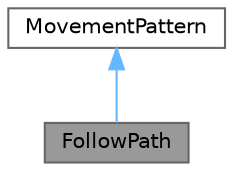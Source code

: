 digraph "FollowPath"
{
 // LATEX_PDF_SIZE
  bgcolor="transparent";
  edge [fontname=Helvetica,fontsize=10,labelfontname=Helvetica,labelfontsize=10];
  node [fontname=Helvetica,fontsize=10,shape=box,height=0.2,width=0.4];
  Node1 [id="Node000001",label="FollowPath",height=0.2,width=0.4,color="gray40", fillcolor="grey60", style="filled", fontcolor="black",tooltip="Utilizes PathCreator tool created by Sebastian Lague. Traces a path and moves along it."];
  Node2 -> Node1 [id="edge1_Node000001_Node000002",dir="back",color="steelblue1",style="solid",tooltip=" "];
  Node2 [id="Node000002",label="MovementPattern",height=0.2,width=0.4,color="gray40", fillcolor="white", style="filled",URL="$class_movement_patterns_1_1_movement_pattern.html",tooltip="Defines calculations for the position of an entity in the next frame based on its properties."];
}

